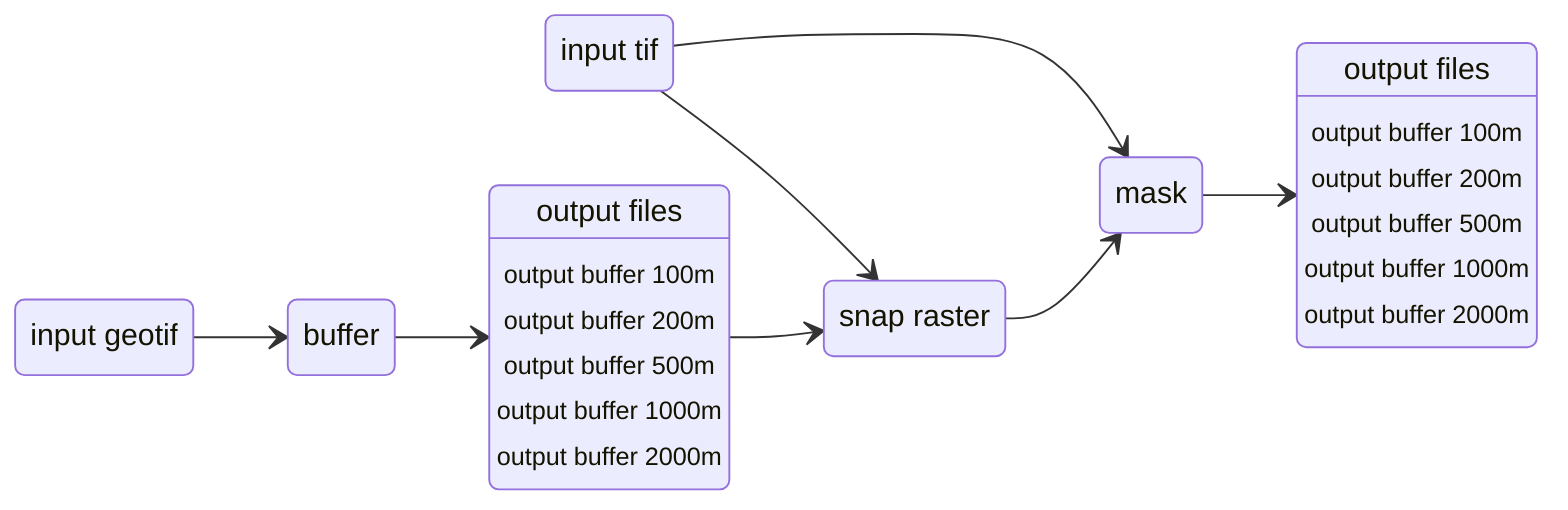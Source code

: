 stateDiagram
    direction LRs
    A: input geotif
    B: buffer
    C: output files
    C: <center><small>output buffer 100m <br> output buffer 200m <br> output buffer 500m <br> output buffer 1000m <br> output buffer 2000m 
    D: input tif
    E: snap raster
    F: mask
    G: output files
    G: <center><small>output buffer 100m <br> output buffer 200m <br> output buffer 500m <br> output buffer 1000m <br> output buffer 2000m 

    A --> B
    D --> E
    D --> F
    B --> C
    C --> E
    E --> F
    F --> G

    class A,C,D,G file
    class B,E,F process